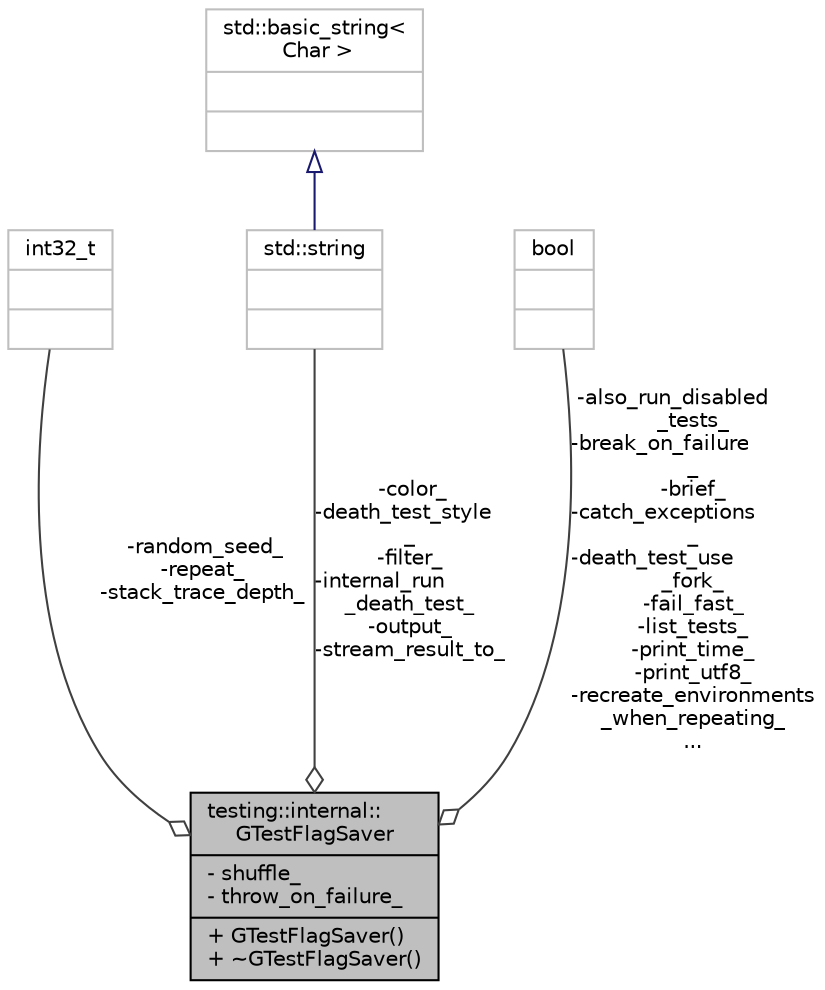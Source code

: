 digraph "testing::internal::GTestFlagSaver"
{
 // LATEX_PDF_SIZE
  bgcolor="transparent";
  edge [fontname="Helvetica",fontsize="10",labelfontname="Helvetica",labelfontsize="10"];
  node [fontname="Helvetica",fontsize="10",shape=record];
  Node1 [label="{testing::internal::\lGTestFlagSaver\n|- shuffle_\l- throw_on_failure_\l|+ GTestFlagSaver()\l+ ~GTestFlagSaver()\l}",height=0.2,width=0.4,color="black", fillcolor="grey75", style="filled", fontcolor="black",tooltip=" "];
  Node2 -> Node1 [color="grey25",fontsize="10",style="solid",label=" -random_seed_\n-repeat_\n-stack_trace_depth_" ,arrowhead="odiamond",fontname="Helvetica"];
  Node2 [label="{int32_t\n||}",height=0.2,width=0.4,color="grey75",tooltip=" "];
  Node3 -> Node1 [color="grey25",fontsize="10",style="solid",label=" -color_\n-death_test_style\l_\n-filter_\n-internal_run\l_death_test_\n-output_\n-stream_result_to_" ,arrowhead="odiamond",fontname="Helvetica"];
  Node3 [label="{std::string\n||}",height=0.2,width=0.4,color="grey75",tooltip=" "];
  Node4 -> Node3 [dir="back",color="midnightblue",fontsize="10",style="solid",arrowtail="onormal",fontname="Helvetica"];
  Node4 [label="{std::basic_string\<\l Char \>\n||}",height=0.2,width=0.4,color="grey75",tooltip=" "];
  Node5 -> Node1 [color="grey25",fontsize="10",style="solid",label=" -also_run_disabled\l_tests_\n-break_on_failure\l_\n-brief_\n-catch_exceptions\l_\n-death_test_use\l_fork_\n-fail_fast_\n-list_tests_\n-print_time_\n-print_utf8_\n-recreate_environments\l_when_repeating_\n..." ,arrowhead="odiamond",fontname="Helvetica"];
  Node5 [label="{bool\n||}",height=0.2,width=0.4,color="grey75",tooltip=" "];
}
